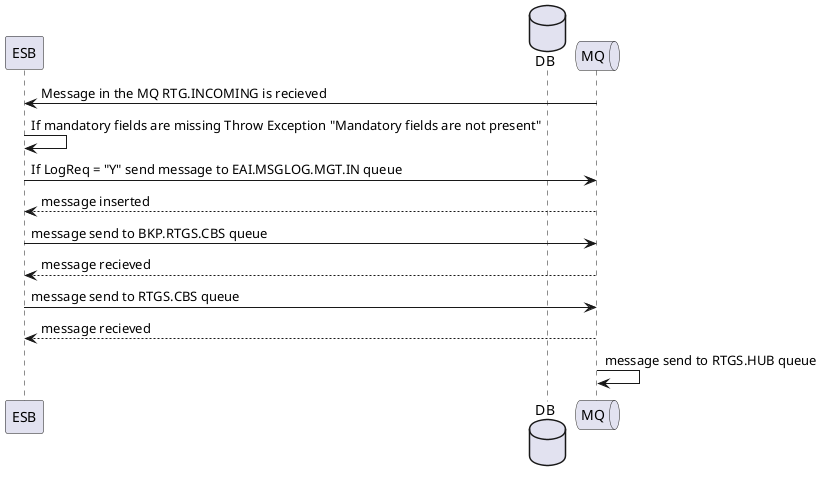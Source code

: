 @startuml RTGS INPUT 

participant ESB
Database "DB" as DB
Queue "MQ" as MQ

MQ-> ESB :  Message in the MQ RTG.INCOMING is recieved

ESB -> ESB : If mandatory fields are missing Throw Exception "Mandatory fields are not present"

ESB -> MQ: If LogReq = "Y" send message to EAI.MSGLOG.MGT.IN queue
MQ --> ESB: message inserted

ESB -> MQ : message send to BKP.RTGS.CBS queue
MQ --> ESB : message recieved

ESB -> MQ : message send to RTGS.CBS queue
MQ --> ESB : message recieved

MQ -> MQ : message send to RTGS.HUB queue

@enduml
